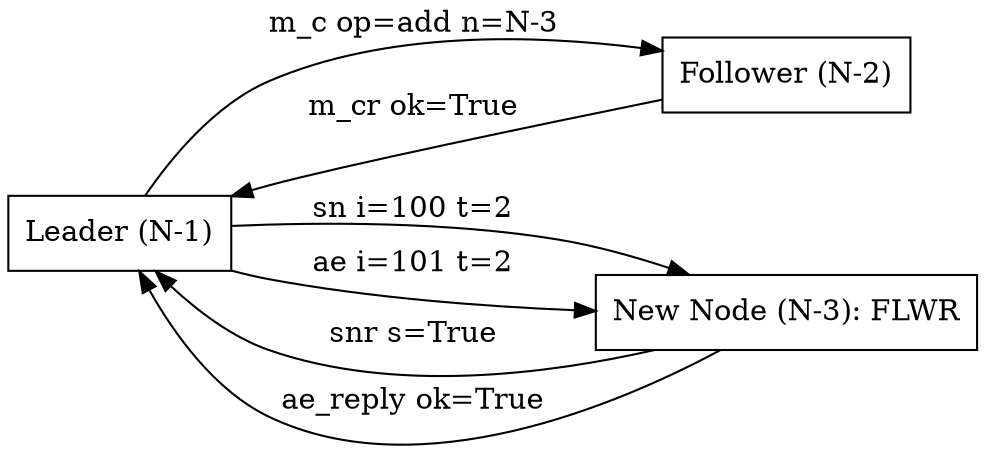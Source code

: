 digraph test_snapshot_3 {
    rankdir=LR;
    node [shape=box];
    Leader [label="Leader (N-1)"];
    Follower1 [label="Follower (N-2)"];
    NewNode [label="New Node (N-3): FLWR"];
    Leader -> Follower1 [label="m_c op=add n=N-3"];
    Follower1 -> Leader [label="m_cr ok=True"];
    Leader -> NewNode [label="sn i=100 t=2"];
    NewNode -> Leader [label="snr s=True"];
    Leader -> NewNode [label="ae i=101 t=2"];
    NewNode -> Leader [label="ae_reply ok=True"];
}